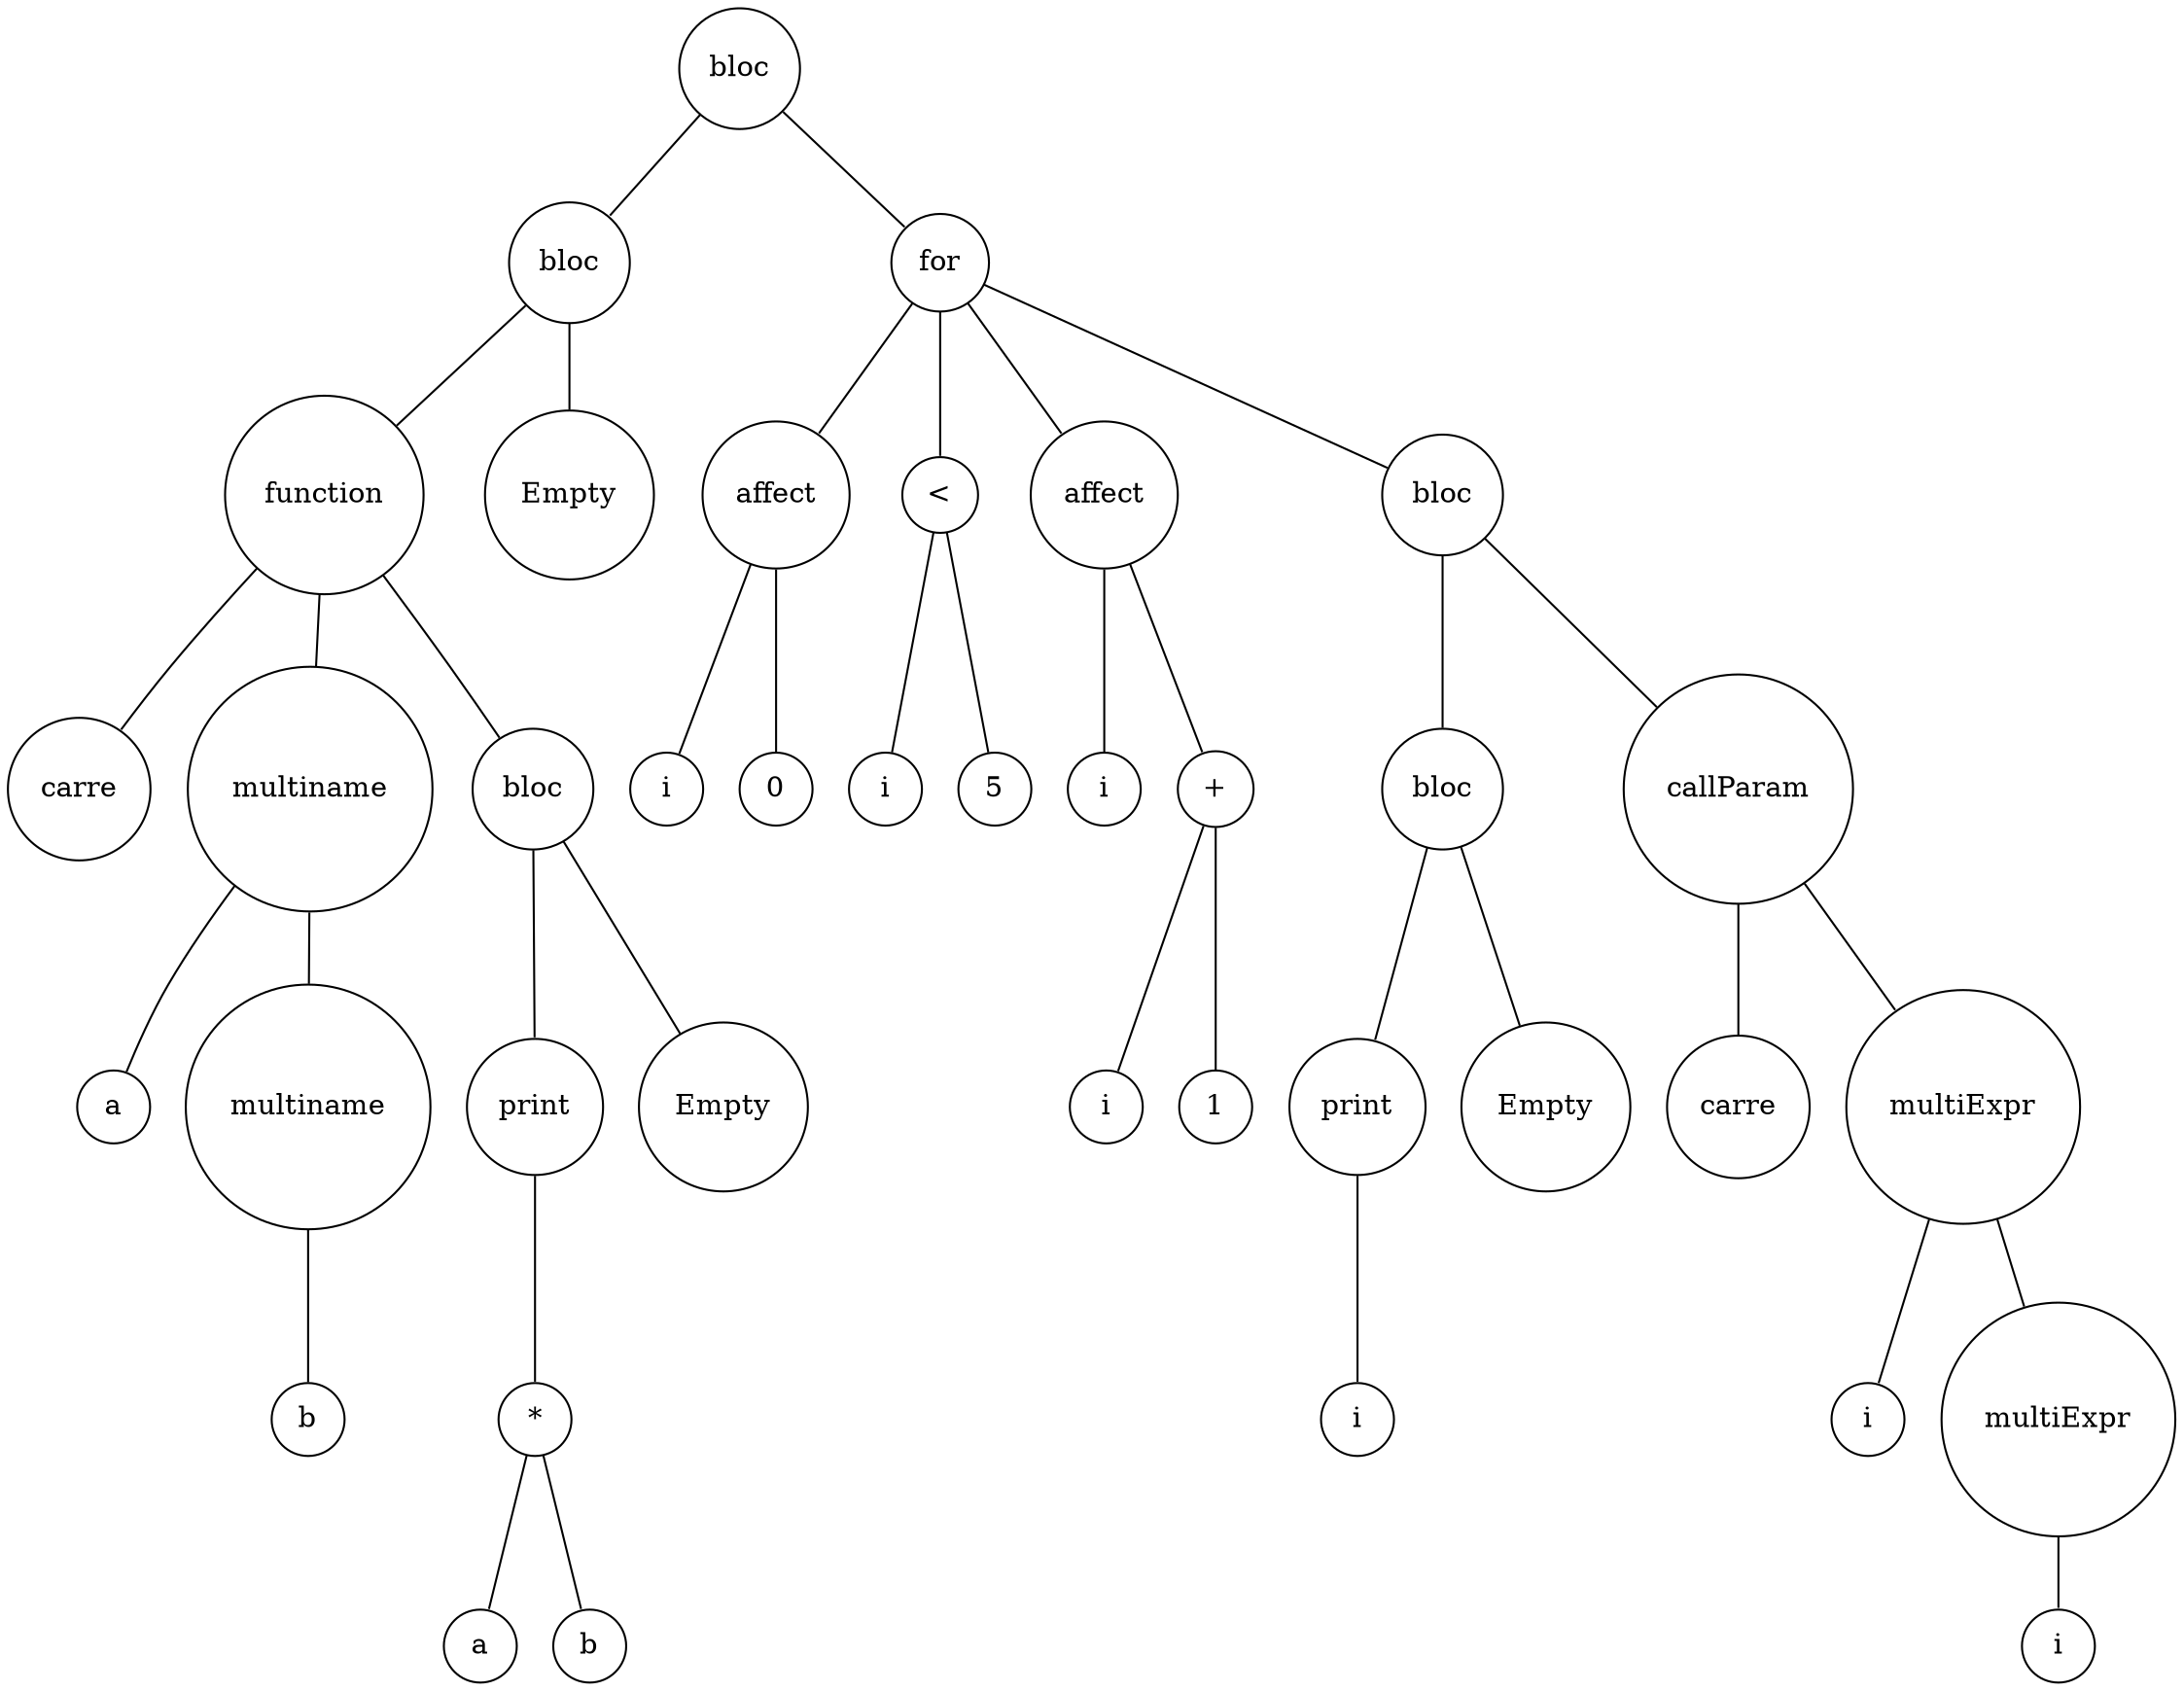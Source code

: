 digraph {
	node [shape=circle]
	"2ea39c6c-7131-42e8-ad84-819dd945125f" [label=bloc]
	"51bb8292-ffba-4644-90f2-51f2cdd116a6" [label=bloc]
	"62f37c05-8a86-4ee0-bde1-4db37b98b778" [label=function]
	"56c26e95-7039-4666-a2c7-b84d6b137b6c" [label=carre]
	"62f37c05-8a86-4ee0-bde1-4db37b98b778" -> "56c26e95-7039-4666-a2c7-b84d6b137b6c" [arrowsize=0]
	"5a78d385-1689-4d60-9537-f2b828f9ff14" [label=multiname]
	"ead2a079-618b-4bdb-bce1-0b8e038d8a88" [label=a]
	"5a78d385-1689-4d60-9537-f2b828f9ff14" -> "ead2a079-618b-4bdb-bce1-0b8e038d8a88" [arrowsize=0]
	"25a5e2a0-f954-46b3-aabd-5bc2d6d306f1" [label=multiname]
	"c7e33085-17ad-4bb6-8356-0e39b55af078" [label=b]
	"25a5e2a0-f954-46b3-aabd-5bc2d6d306f1" -> "c7e33085-17ad-4bb6-8356-0e39b55af078" [arrowsize=0]
	"5a78d385-1689-4d60-9537-f2b828f9ff14" -> "25a5e2a0-f954-46b3-aabd-5bc2d6d306f1" [arrowsize=0]
	"62f37c05-8a86-4ee0-bde1-4db37b98b778" -> "5a78d385-1689-4d60-9537-f2b828f9ff14" [arrowsize=0]
	"28f5e88d-d15a-4d97-8623-704f5556b2e1" [label=bloc]
	"3f10b4fe-765e-4c6f-b7dc-fba15c1f90fb" [label=print]
	"5b539830-814a-4b37-b9c9-20ce9ed68e64" [label="*"]
	"29332015-2159-4068-aadf-30385225a20f" [label=a]
	"5b539830-814a-4b37-b9c9-20ce9ed68e64" -> "29332015-2159-4068-aadf-30385225a20f" [arrowsize=0]
	"c4be6210-1b03-453a-b9f2-4637108046fb" [label=b]
	"5b539830-814a-4b37-b9c9-20ce9ed68e64" -> "c4be6210-1b03-453a-b9f2-4637108046fb" [arrowsize=0]
	"3f10b4fe-765e-4c6f-b7dc-fba15c1f90fb" -> "5b539830-814a-4b37-b9c9-20ce9ed68e64" [arrowsize=0]
	"28f5e88d-d15a-4d97-8623-704f5556b2e1" -> "3f10b4fe-765e-4c6f-b7dc-fba15c1f90fb" [arrowsize=0]
	"dd9a62e3-953c-4cb8-8bee-ad19f297e8c1" [label=Empty]
	"28f5e88d-d15a-4d97-8623-704f5556b2e1" -> "dd9a62e3-953c-4cb8-8bee-ad19f297e8c1" [arrowsize=0]
	"62f37c05-8a86-4ee0-bde1-4db37b98b778" -> "28f5e88d-d15a-4d97-8623-704f5556b2e1" [arrowsize=0]
	"51bb8292-ffba-4644-90f2-51f2cdd116a6" -> "62f37c05-8a86-4ee0-bde1-4db37b98b778" [arrowsize=0]
	"c44b2795-18b4-43ca-bea1-62c6d37cd23a" [label=Empty]
	"51bb8292-ffba-4644-90f2-51f2cdd116a6" -> "c44b2795-18b4-43ca-bea1-62c6d37cd23a" [arrowsize=0]
	"2ea39c6c-7131-42e8-ad84-819dd945125f" -> "51bb8292-ffba-4644-90f2-51f2cdd116a6" [arrowsize=0]
	"8f7c4a24-36c1-432a-9cdd-7b2c30fc8b14" [label=for]
	"38242ca1-4fbe-4186-927c-43fce4167ae4" [label=affect]
	"624d571b-ae52-41ca-9135-005a44575411" [label=i]
	"38242ca1-4fbe-4186-927c-43fce4167ae4" -> "624d571b-ae52-41ca-9135-005a44575411" [arrowsize=0]
	"ecd272fa-cda1-44e9-9ee9-bafae97e2369" [label=0]
	"38242ca1-4fbe-4186-927c-43fce4167ae4" -> "ecd272fa-cda1-44e9-9ee9-bafae97e2369" [arrowsize=0]
	"8f7c4a24-36c1-432a-9cdd-7b2c30fc8b14" -> "38242ca1-4fbe-4186-927c-43fce4167ae4" [arrowsize=0]
	"06cc2ad4-ab0b-4234-a0e0-200ee6f01af1" [label="<"]
	"8a94e86a-ddcc-464c-b65f-9f2b242409d1" [label=i]
	"06cc2ad4-ab0b-4234-a0e0-200ee6f01af1" -> "8a94e86a-ddcc-464c-b65f-9f2b242409d1" [arrowsize=0]
	"7b7e8341-8c8d-4de7-b72c-f4a2ffb66f26" [label=5]
	"06cc2ad4-ab0b-4234-a0e0-200ee6f01af1" -> "7b7e8341-8c8d-4de7-b72c-f4a2ffb66f26" [arrowsize=0]
	"8f7c4a24-36c1-432a-9cdd-7b2c30fc8b14" -> "06cc2ad4-ab0b-4234-a0e0-200ee6f01af1" [arrowsize=0]
	"6d7bd6cc-1912-4d69-b8c7-f1bf334383a2" [label=affect]
	"940f8ae3-d981-44cc-baf3-fed7c74cfec6" [label=i]
	"6d7bd6cc-1912-4d69-b8c7-f1bf334383a2" -> "940f8ae3-d981-44cc-baf3-fed7c74cfec6" [arrowsize=0]
	"411d1c0c-54b3-4c17-8578-274f281065f1" [label="+"]
	"6a313278-7622-47aa-b5fa-166586fbd71b" [label=i]
	"411d1c0c-54b3-4c17-8578-274f281065f1" -> "6a313278-7622-47aa-b5fa-166586fbd71b" [arrowsize=0]
	"6a99bbf6-6c55-43ae-993c-4d6c796483dc" [label=1]
	"411d1c0c-54b3-4c17-8578-274f281065f1" -> "6a99bbf6-6c55-43ae-993c-4d6c796483dc" [arrowsize=0]
	"6d7bd6cc-1912-4d69-b8c7-f1bf334383a2" -> "411d1c0c-54b3-4c17-8578-274f281065f1" [arrowsize=0]
	"8f7c4a24-36c1-432a-9cdd-7b2c30fc8b14" -> "6d7bd6cc-1912-4d69-b8c7-f1bf334383a2" [arrowsize=0]
	"49b694cf-6ebc-4524-baf0-207b04b31526" [label=bloc]
	"60438b26-f214-4a1a-a9a7-07e43af7c2da" [label=bloc]
	"b26e6a26-cf52-4a41-aa08-a1da254e1fdb" [label=print]
	"131e6a12-0e41-4463-b265-738662e9e6ac" [label=i]
	"b26e6a26-cf52-4a41-aa08-a1da254e1fdb" -> "131e6a12-0e41-4463-b265-738662e9e6ac" [arrowsize=0]
	"60438b26-f214-4a1a-a9a7-07e43af7c2da" -> "b26e6a26-cf52-4a41-aa08-a1da254e1fdb" [arrowsize=0]
	"e3268438-9a3b-4d0d-bede-fa55236067f5" [label=Empty]
	"60438b26-f214-4a1a-a9a7-07e43af7c2da" -> "e3268438-9a3b-4d0d-bede-fa55236067f5" [arrowsize=0]
	"49b694cf-6ebc-4524-baf0-207b04b31526" -> "60438b26-f214-4a1a-a9a7-07e43af7c2da" [arrowsize=0]
	"a56c75a2-119f-4322-83e6-9d7a47af17d3" [label=callParam]
	"6d47a954-6db2-4444-8f89-9a14d3d8747d" [label=carre]
	"a56c75a2-119f-4322-83e6-9d7a47af17d3" -> "6d47a954-6db2-4444-8f89-9a14d3d8747d" [arrowsize=0]
	"56bf699c-d733-4d29-bddf-21723d5260ea" [label=multiExpr]
	"7945d645-1bd5-4f9e-be35-9121312e5af7" [label=i]
	"56bf699c-d733-4d29-bddf-21723d5260ea" -> "7945d645-1bd5-4f9e-be35-9121312e5af7" [arrowsize=0]
	"976b89d2-b3f8-4e41-9d41-edb7f1765acd" [label=multiExpr]
	"a72355f6-5f35-40a4-834b-e04c7c4bcb5b" [label=i]
	"976b89d2-b3f8-4e41-9d41-edb7f1765acd" -> "a72355f6-5f35-40a4-834b-e04c7c4bcb5b" [arrowsize=0]
	"56bf699c-d733-4d29-bddf-21723d5260ea" -> "976b89d2-b3f8-4e41-9d41-edb7f1765acd" [arrowsize=0]
	"a56c75a2-119f-4322-83e6-9d7a47af17d3" -> "56bf699c-d733-4d29-bddf-21723d5260ea" [arrowsize=0]
	"49b694cf-6ebc-4524-baf0-207b04b31526" -> "a56c75a2-119f-4322-83e6-9d7a47af17d3" [arrowsize=0]
	"8f7c4a24-36c1-432a-9cdd-7b2c30fc8b14" -> "49b694cf-6ebc-4524-baf0-207b04b31526" [arrowsize=0]
	"2ea39c6c-7131-42e8-ad84-819dd945125f" -> "8f7c4a24-36c1-432a-9cdd-7b2c30fc8b14" [arrowsize=0]
}
